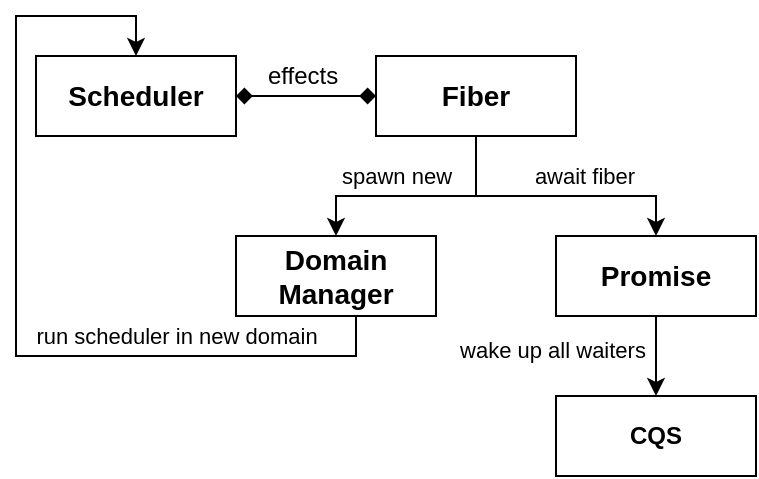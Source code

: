 <mxfile version="23.1.0" type="device">
  <diagram name="Page-1" id="_T175qcXc9xuy4Di4eR1">
    <mxGraphModel dx="1114" dy="596" grid="1" gridSize="10" guides="1" tooltips="1" connect="1" arrows="1" fold="1" page="1" pageScale="1" pageWidth="850" pageHeight="1100" math="0" shadow="0">
      <root>
        <mxCell id="0" />
        <mxCell id="1" parent="0" />
        <mxCell id="P68v6DSQvIz7k56ySDKr-1" value="&lt;div&gt;&lt;font style=&quot;font-size: 14px;&quot;&gt;&lt;b&gt;Scheduler&lt;/b&gt;&lt;/font&gt;&lt;/div&gt;" style="rounded=0;whiteSpace=wrap;html=1;" parent="1" vertex="1">
          <mxGeometry x="60" y="200" width="100" height="40" as="geometry" />
        </mxCell>
        <mxCell id="P68v6DSQvIz7k56ySDKr-10" style="edgeStyle=orthogonalEdgeStyle;rounded=0;orthogonalLoop=1;jettySize=auto;html=1;exitX=0.5;exitY=1;exitDx=0;exitDy=0;entryX=0.5;entryY=0;entryDx=0;entryDy=0;" parent="1" source="P68v6DSQvIz7k56ySDKr-2" target="P68v6DSQvIz7k56ySDKr-4" edge="1">
          <mxGeometry relative="1" as="geometry">
            <Array as="points">
              <mxPoint x="280" y="270" />
              <mxPoint x="370" y="270" />
            </Array>
          </mxGeometry>
        </mxCell>
        <mxCell id="K71-hNiSRDAGY8TN-uec-6" value="await fiber" style="edgeLabel;html=1;align=center;verticalAlign=middle;resizable=0;points=[];" vertex="1" connectable="0" parent="P68v6DSQvIz7k56ySDKr-10">
          <mxGeometry x="-0.054" y="-1" relative="1" as="geometry">
            <mxPoint x="18" y="-11" as="offset" />
          </mxGeometry>
        </mxCell>
        <mxCell id="P68v6DSQvIz7k56ySDKr-11" style="edgeStyle=orthogonalEdgeStyle;rounded=0;orthogonalLoop=1;jettySize=auto;html=1;exitX=0.5;exitY=1;exitDx=0;exitDy=0;entryX=0.5;entryY=0;entryDx=0;entryDy=0;" parent="1" source="P68v6DSQvIz7k56ySDKr-2" target="P68v6DSQvIz7k56ySDKr-3" edge="1">
          <mxGeometry relative="1" as="geometry">
            <Array as="points">
              <mxPoint x="280" y="270" />
              <mxPoint x="210" y="270" />
            </Array>
          </mxGeometry>
        </mxCell>
        <mxCell id="K71-hNiSRDAGY8TN-uec-9" value="spawn new" style="edgeLabel;html=1;align=center;verticalAlign=middle;resizable=0;points=[];" vertex="1" connectable="0" parent="P68v6DSQvIz7k56ySDKr-11">
          <mxGeometry x="0.06" y="-1" relative="1" as="geometry">
            <mxPoint x="-7" y="-9" as="offset" />
          </mxGeometry>
        </mxCell>
        <mxCell id="P68v6DSQvIz7k56ySDKr-2" value="&lt;font size=&quot;1&quot;&gt;&lt;b style=&quot;font-size: 14px;&quot;&gt;Fiber&lt;/b&gt;&lt;/font&gt;" style="rounded=0;whiteSpace=wrap;html=1;" parent="1" vertex="1">
          <mxGeometry x="230" y="200" width="100" height="40" as="geometry" />
        </mxCell>
        <mxCell id="K71-hNiSRDAGY8TN-uec-2" style="edgeStyle=orthogonalEdgeStyle;rounded=0;orthogonalLoop=1;jettySize=auto;html=1;exitX=0.5;exitY=1;exitDx=0;exitDy=0;entryX=0.5;entryY=0;entryDx=0;entryDy=0;" edge="1" parent="1" source="P68v6DSQvIz7k56ySDKr-3" target="P68v6DSQvIz7k56ySDKr-1">
          <mxGeometry relative="1" as="geometry">
            <Array as="points">
              <mxPoint x="220" y="350" />
              <mxPoint x="50" y="350" />
              <mxPoint x="50" y="180" />
              <mxPoint x="110" y="180" />
            </Array>
          </mxGeometry>
        </mxCell>
        <mxCell id="K71-hNiSRDAGY8TN-uec-8" value="run scheduler in new domain" style="edgeLabel;html=1;align=center;verticalAlign=middle;resizable=0;points=[];" vertex="1" connectable="0" parent="K71-hNiSRDAGY8TN-uec-2">
          <mxGeometry x="-0.338" y="3" relative="1" as="geometry">
            <mxPoint x="29" y="-13" as="offset" />
          </mxGeometry>
        </mxCell>
        <mxCell id="P68v6DSQvIz7k56ySDKr-3" value="&lt;font size=&quot;1&quot;&gt;&lt;b style=&quot;font-size: 14px;&quot;&gt;Domain Manager&lt;br&gt;&lt;/b&gt;&lt;/font&gt;" style="rounded=0;whiteSpace=wrap;html=1;" parent="1" vertex="1">
          <mxGeometry x="160" y="290" width="100" height="40" as="geometry" />
        </mxCell>
        <mxCell id="P68v6DSQvIz7k56ySDKr-8" style="edgeStyle=orthogonalEdgeStyle;rounded=0;orthogonalLoop=1;jettySize=auto;html=1;exitX=0.5;exitY=1;exitDx=0;exitDy=0;entryX=0.5;entryY=0;entryDx=0;entryDy=0;" parent="1" source="P68v6DSQvIz7k56ySDKr-4" target="P68v6DSQvIz7k56ySDKr-5" edge="1">
          <mxGeometry relative="1" as="geometry" />
        </mxCell>
        <mxCell id="K71-hNiSRDAGY8TN-uec-10" value="wake up all waiters" style="edgeLabel;html=1;align=center;verticalAlign=middle;resizable=0;points=[];" vertex="1" connectable="0" parent="P68v6DSQvIz7k56ySDKr-8">
          <mxGeometry x="-0.15" y="4" relative="1" as="geometry">
            <mxPoint x="-56" as="offset" />
          </mxGeometry>
        </mxCell>
        <mxCell id="P68v6DSQvIz7k56ySDKr-4" value="&lt;font style=&quot;font-size: 14px;&quot;&gt;&lt;b&gt;Promise&lt;/b&gt;&lt;/font&gt;" style="rounded=0;whiteSpace=wrap;html=1;" parent="1" vertex="1">
          <mxGeometry x="320" y="290" width="100" height="40" as="geometry" />
        </mxCell>
        <mxCell id="P68v6DSQvIz7k56ySDKr-5" value="&lt;b&gt;CQS&lt;/b&gt;" style="rounded=0;whiteSpace=wrap;html=1;" parent="1" vertex="1">
          <mxGeometry x="320" y="370" width="100" height="40" as="geometry" />
        </mxCell>
        <mxCell id="K71-hNiSRDAGY8TN-uec-1" value="" style="endArrow=diamond;startArrow=diamond;html=1;rounded=0;exitX=1;exitY=0.5;exitDx=0;exitDy=0;entryX=0;entryY=0.5;entryDx=0;entryDy=0;startFill=1;endFill=1;" edge="1" parent="1" source="P68v6DSQvIz7k56ySDKr-1" target="P68v6DSQvIz7k56ySDKr-2">
          <mxGeometry width="50" height="50" relative="1" as="geometry">
            <mxPoint x="400" y="340" as="sourcePoint" />
            <mxPoint x="450" y="290" as="targetPoint" />
          </mxGeometry>
        </mxCell>
        <mxCell id="K71-hNiSRDAGY8TN-uec-3" value="effects" style="edgeLabel;html=1;align=center;verticalAlign=middle;resizable=0;points=[];fontSize=12;" vertex="1" connectable="0" parent="K71-hNiSRDAGY8TN-uec-1">
          <mxGeometry x="-0.3" y="1" relative="1" as="geometry">
            <mxPoint x="8" y="-9" as="offset" />
          </mxGeometry>
        </mxCell>
      </root>
    </mxGraphModel>
  </diagram>
</mxfile>

